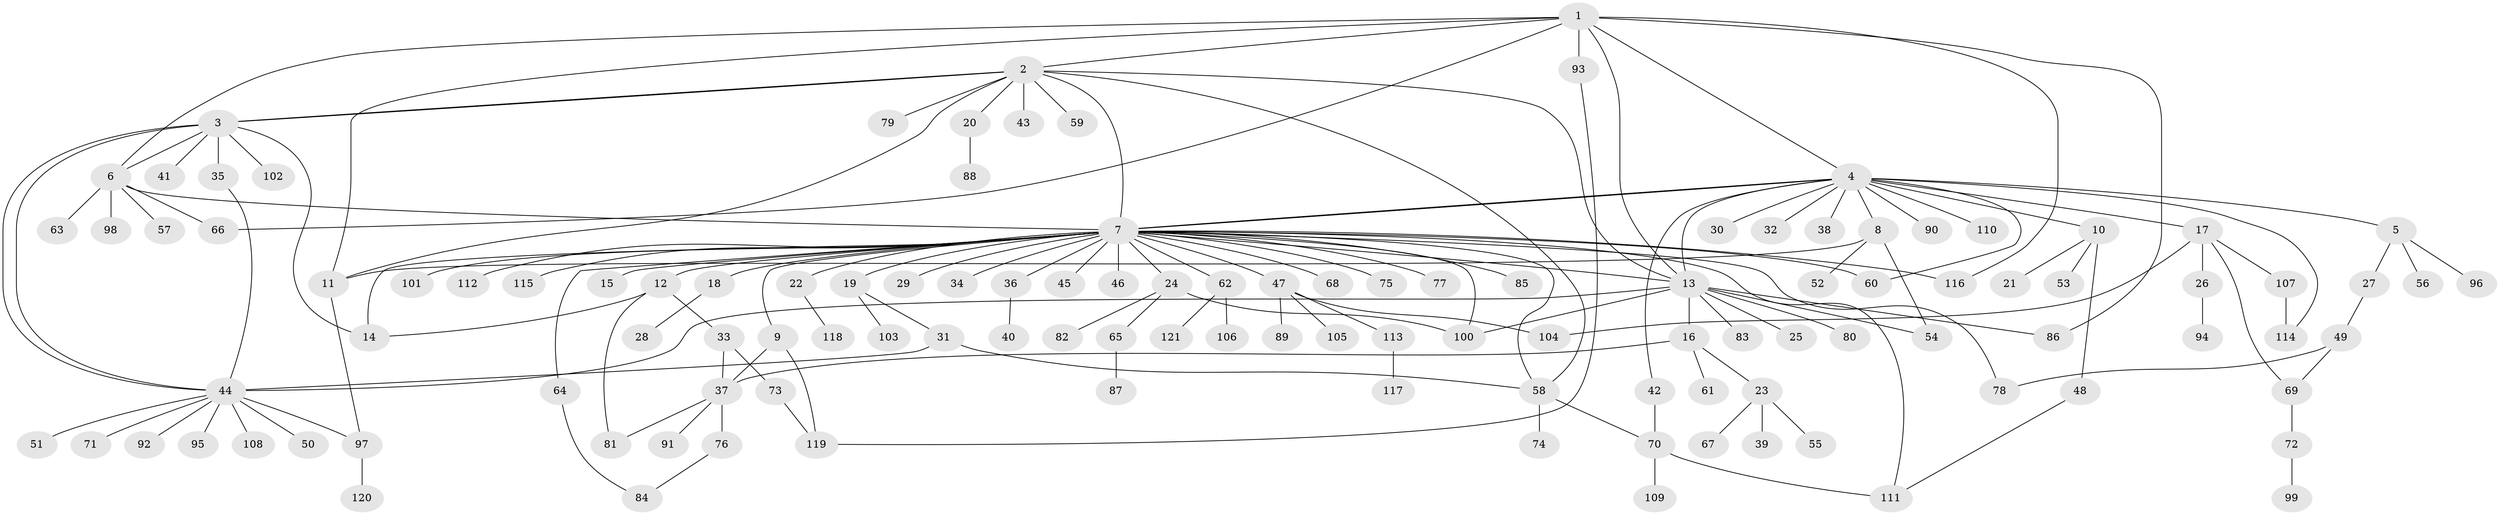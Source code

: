 // Generated by graph-tools (version 1.1) at 2025/01/03/09/25 03:01:54]
// undirected, 121 vertices, 159 edges
graph export_dot {
graph [start="1"]
  node [color=gray90,style=filled];
  1;
  2;
  3;
  4;
  5;
  6;
  7;
  8;
  9;
  10;
  11;
  12;
  13;
  14;
  15;
  16;
  17;
  18;
  19;
  20;
  21;
  22;
  23;
  24;
  25;
  26;
  27;
  28;
  29;
  30;
  31;
  32;
  33;
  34;
  35;
  36;
  37;
  38;
  39;
  40;
  41;
  42;
  43;
  44;
  45;
  46;
  47;
  48;
  49;
  50;
  51;
  52;
  53;
  54;
  55;
  56;
  57;
  58;
  59;
  60;
  61;
  62;
  63;
  64;
  65;
  66;
  67;
  68;
  69;
  70;
  71;
  72;
  73;
  74;
  75;
  76;
  77;
  78;
  79;
  80;
  81;
  82;
  83;
  84;
  85;
  86;
  87;
  88;
  89;
  90;
  91;
  92;
  93;
  94;
  95;
  96;
  97;
  98;
  99;
  100;
  101;
  102;
  103;
  104;
  105;
  106;
  107;
  108;
  109;
  110;
  111;
  112;
  113;
  114;
  115;
  116;
  117;
  118;
  119;
  120;
  121;
  1 -- 2;
  1 -- 4;
  1 -- 6;
  1 -- 11;
  1 -- 13;
  1 -- 66;
  1 -- 86;
  1 -- 93;
  1 -- 116;
  2 -- 3;
  2 -- 3;
  2 -- 7;
  2 -- 11;
  2 -- 13;
  2 -- 20;
  2 -- 43;
  2 -- 58;
  2 -- 59;
  2 -- 79;
  3 -- 6;
  3 -- 14;
  3 -- 35;
  3 -- 41;
  3 -- 44;
  3 -- 44;
  3 -- 102;
  4 -- 5;
  4 -- 7;
  4 -- 7;
  4 -- 8;
  4 -- 10;
  4 -- 13;
  4 -- 17;
  4 -- 30;
  4 -- 32;
  4 -- 38;
  4 -- 42;
  4 -- 60;
  4 -- 90;
  4 -- 110;
  4 -- 114;
  5 -- 27;
  5 -- 56;
  5 -- 96;
  6 -- 7;
  6 -- 57;
  6 -- 63;
  6 -- 66;
  6 -- 98;
  7 -- 9;
  7 -- 12;
  7 -- 13;
  7 -- 14;
  7 -- 15;
  7 -- 18;
  7 -- 19;
  7 -- 22;
  7 -- 24;
  7 -- 29;
  7 -- 34;
  7 -- 36;
  7 -- 45;
  7 -- 46;
  7 -- 47;
  7 -- 58;
  7 -- 60;
  7 -- 62;
  7 -- 64;
  7 -- 68;
  7 -- 75;
  7 -- 77;
  7 -- 78;
  7 -- 85;
  7 -- 100;
  7 -- 101;
  7 -- 111;
  7 -- 112;
  7 -- 115;
  7 -- 116;
  8 -- 11;
  8 -- 52;
  8 -- 54;
  9 -- 37;
  9 -- 119;
  10 -- 21;
  10 -- 48;
  10 -- 53;
  11 -- 97;
  12 -- 14;
  12 -- 33;
  12 -- 81;
  13 -- 16;
  13 -- 25;
  13 -- 44;
  13 -- 54;
  13 -- 80;
  13 -- 83;
  13 -- 86;
  13 -- 100;
  16 -- 23;
  16 -- 37;
  16 -- 61;
  17 -- 26;
  17 -- 69;
  17 -- 104;
  17 -- 107;
  18 -- 28;
  19 -- 31;
  19 -- 103;
  20 -- 88;
  22 -- 118;
  23 -- 39;
  23 -- 55;
  23 -- 67;
  24 -- 65;
  24 -- 82;
  24 -- 100;
  26 -- 94;
  27 -- 49;
  31 -- 44;
  31 -- 58;
  33 -- 37;
  33 -- 73;
  35 -- 44;
  36 -- 40;
  37 -- 76;
  37 -- 81;
  37 -- 91;
  42 -- 70;
  44 -- 50;
  44 -- 51;
  44 -- 71;
  44 -- 92;
  44 -- 95;
  44 -- 97;
  44 -- 108;
  47 -- 89;
  47 -- 104;
  47 -- 105;
  47 -- 113;
  48 -- 111;
  49 -- 69;
  49 -- 78;
  58 -- 70;
  58 -- 74;
  62 -- 106;
  62 -- 121;
  64 -- 84;
  65 -- 87;
  69 -- 72;
  70 -- 109;
  70 -- 111;
  72 -- 99;
  73 -- 119;
  76 -- 84;
  93 -- 119;
  97 -- 120;
  107 -- 114;
  113 -- 117;
}
